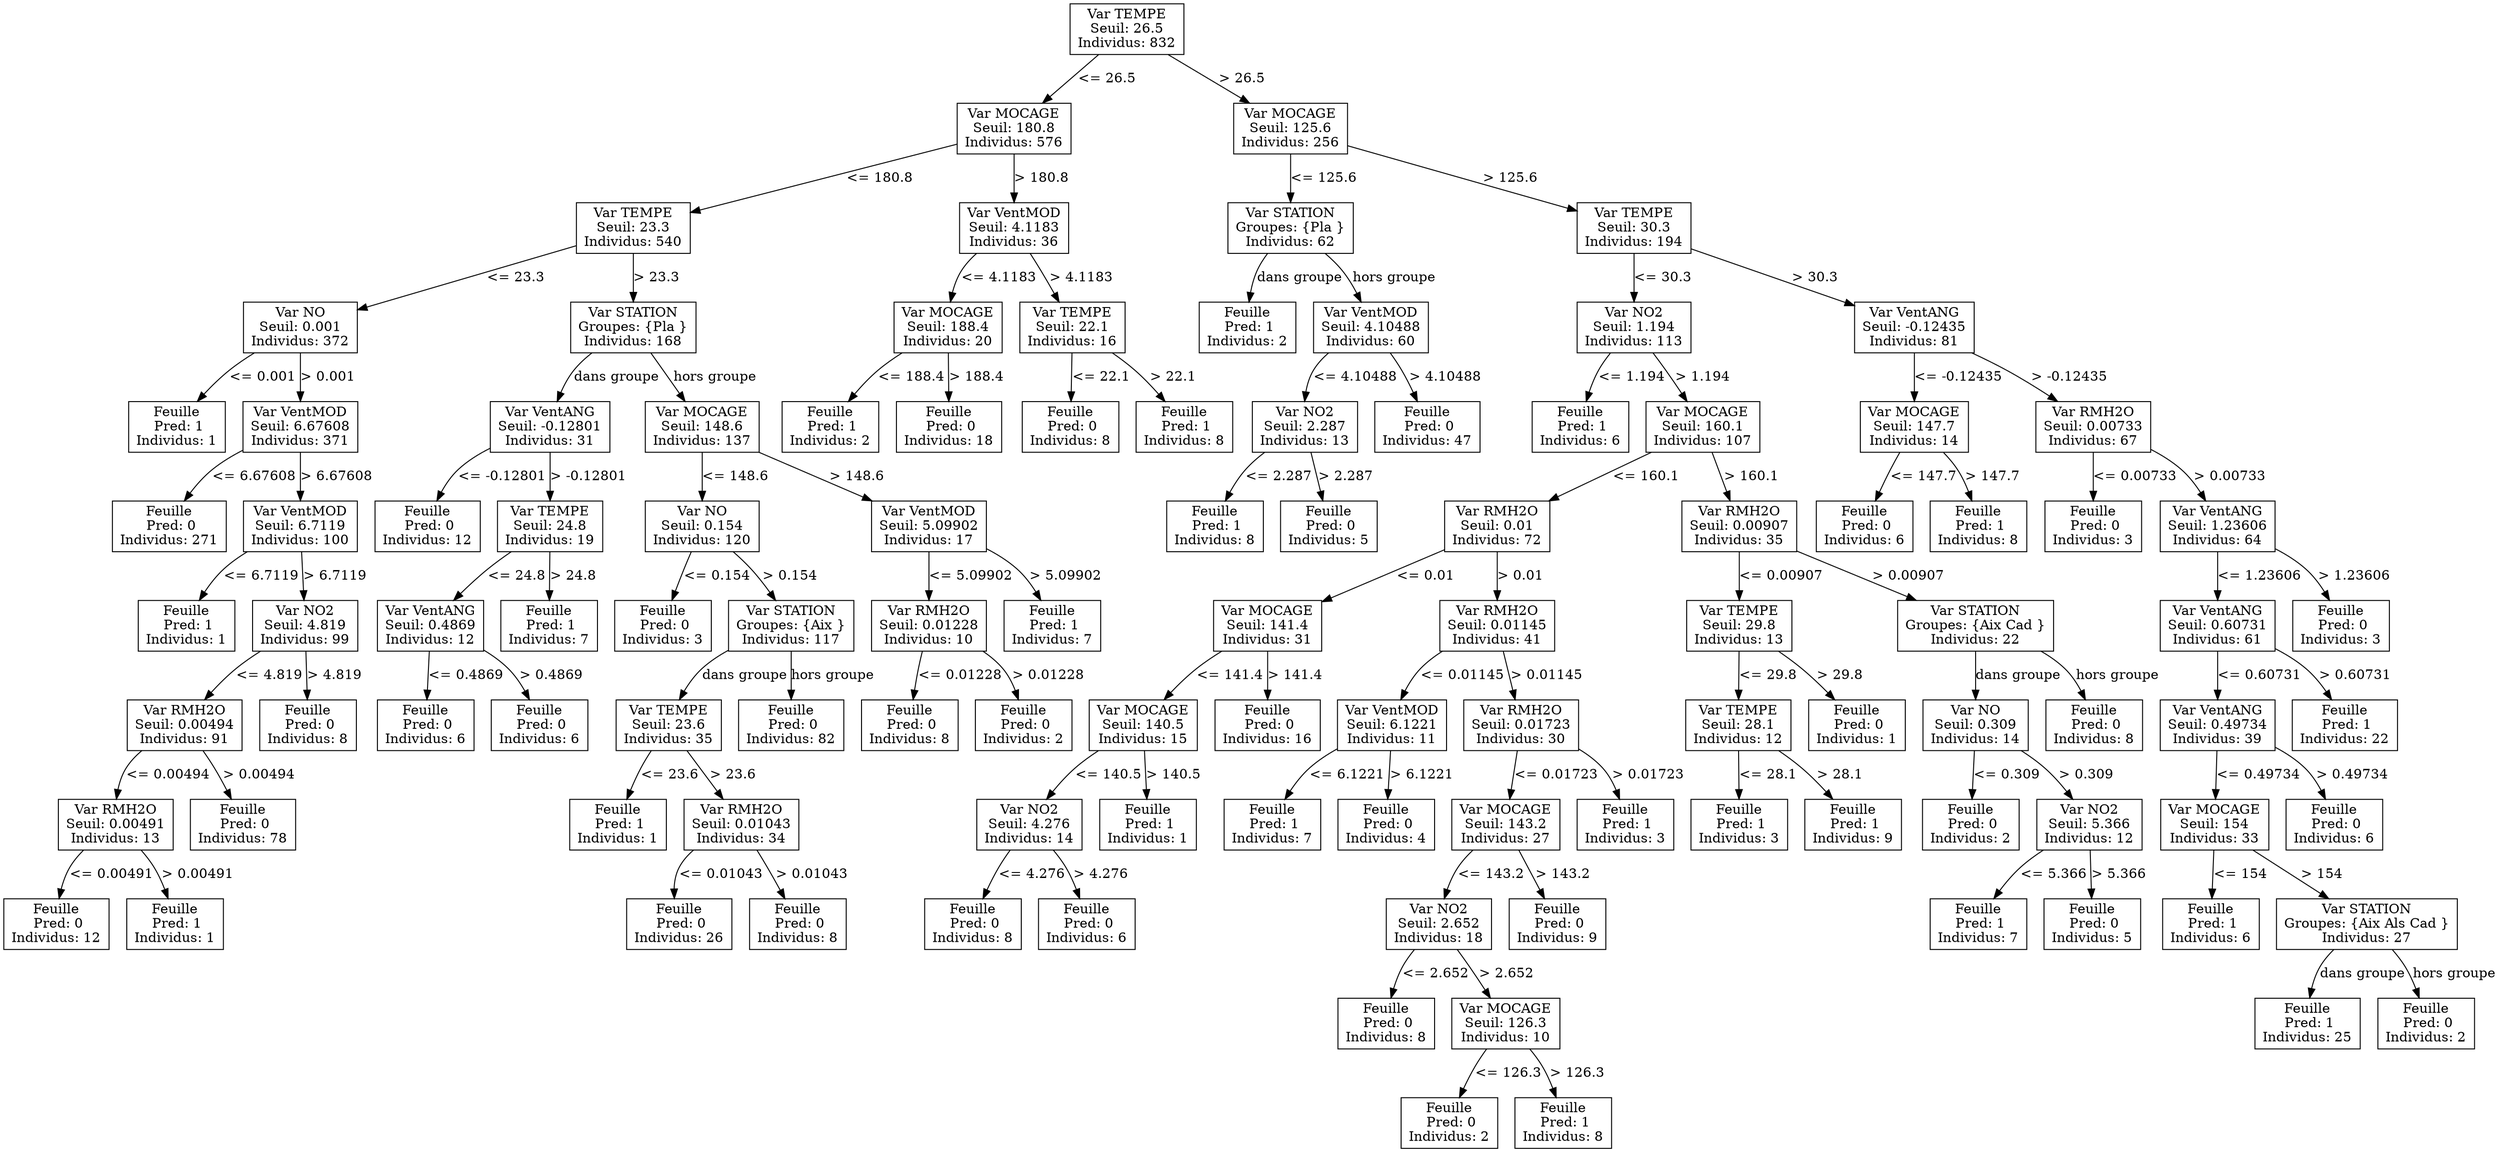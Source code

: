 digraph Arbre {
  node [shape=box];
  0 [label="Var TEMPE\nSeuil: 26.5\nIndividus: 832"];
  1 [label="Var MOCAGE\nSeuil: 180.8\nIndividus: 576"];
  2 [label="Var TEMPE\nSeuil: 23.3\nIndividus: 540"];
  3 [label="Var NO\nSeuil: 0.001\nIndividus: 372"];
  4 [label="Feuille\n Pred: 1\nIndividus: 1"];
  3 -> 4 [label="<= 0.001"];
  5 [label="Var VentMOD\nSeuil: 6.67608\nIndividus: 371"];
  6 [label="Feuille\n Pred: 0\nIndividus: 271"];
  5 -> 6 [label="<= 6.67608"];
  7 [label="Var VentMOD\nSeuil: 6.7119\nIndividus: 100"];
  8 [label="Feuille\n Pred: 1\nIndividus: 1"];
  7 -> 8 [label="<= 6.7119"];
  9 [label="Var NO2\nSeuil: 4.819\nIndividus: 99"];
  10 [label="Var RMH2O\nSeuil: 0.00494\nIndividus: 91"];
  11 [label="Var RMH2O\nSeuil: 0.00491\nIndividus: 13"];
  12 [label="Feuille\n Pred: 0\nIndividus: 12"];
  11 -> 12 [label="<= 0.00491"];
  13 [label="Feuille\n Pred: 1\nIndividus: 1"];
  11 -> 13 [label="> 0.00491"];
  10 -> 11 [label="<= 0.00494"];
  14 [label="Feuille\n Pred: 0\nIndividus: 78"];
  10 -> 14 [label="> 0.00494"];
  9 -> 10 [label="<= 4.819"];
  15 [label="Feuille\n Pred: 0\nIndividus: 8"];
  9 -> 15 [label="> 4.819"];
  7 -> 9 [label="> 6.7119"];
  5 -> 7 [label="> 6.67608"];
  3 -> 5 [label="> 0.001"];
  2 -> 3 [label="<= 23.3"];
  16 [label="Var STATION\nGroupes: {Pla }\nIndividus: 168"];
  17 [label="Var VentANG\nSeuil: -0.12801\nIndividus: 31"];
  18 [label="Feuille\n Pred: 0\nIndividus: 12"];
  17 -> 18 [label="<= -0.12801"];
  19 [label="Var TEMPE\nSeuil: 24.8\nIndividus: 19"];
  20 [label="Var VentANG\nSeuil: 0.4869\nIndividus: 12"];
  21 [label="Feuille\n Pred: 0\nIndividus: 6"];
  20 -> 21 [label="<= 0.4869"];
  22 [label="Feuille\n Pred: 0\nIndividus: 6"];
  20 -> 22 [label="> 0.4869"];
  19 -> 20 [label="<= 24.8"];
  23 [label="Feuille\n Pred: 1\nIndividus: 7"];
  19 -> 23 [label="> 24.8"];
  17 -> 19 [label="> -0.12801"];
  16 -> 17 [label="dans groupe"];
  24 [label="Var MOCAGE\nSeuil: 148.6\nIndividus: 137"];
  25 [label="Var NO\nSeuil: 0.154\nIndividus: 120"];
  26 [label="Feuille\n Pred: 0\nIndividus: 3"];
  25 -> 26 [label="<= 0.154"];
  27 [label="Var STATION\nGroupes: {Aix }\nIndividus: 117"];
  28 [label="Var TEMPE\nSeuil: 23.6\nIndividus: 35"];
  29 [label="Feuille\n Pred: 1\nIndividus: 1"];
  28 -> 29 [label="<= 23.6"];
  30 [label="Var RMH2O\nSeuil: 0.01043\nIndividus: 34"];
  31 [label="Feuille\n Pred: 0\nIndividus: 26"];
  30 -> 31 [label="<= 0.01043"];
  32 [label="Feuille\n Pred: 0\nIndividus: 8"];
  30 -> 32 [label="> 0.01043"];
  28 -> 30 [label="> 23.6"];
  27 -> 28 [label="dans groupe"];
  33 [label="Feuille\n Pred: 0\nIndividus: 82"];
  27 -> 33 [label="hors groupe"];
  25 -> 27 [label="> 0.154"];
  24 -> 25 [label="<= 148.6"];
  34 [label="Var VentMOD\nSeuil: 5.09902\nIndividus: 17"];
  35 [label="Var RMH2O\nSeuil: 0.01228\nIndividus: 10"];
  36 [label="Feuille\n Pred: 0\nIndividus: 8"];
  35 -> 36 [label="<= 0.01228"];
  37 [label="Feuille\n Pred: 0\nIndividus: 2"];
  35 -> 37 [label="> 0.01228"];
  34 -> 35 [label="<= 5.09902"];
  38 [label="Feuille\n Pred: 1\nIndividus: 7"];
  34 -> 38 [label="> 5.09902"];
  24 -> 34 [label="> 148.6"];
  16 -> 24 [label="hors groupe"];
  2 -> 16 [label="> 23.3"];
  1 -> 2 [label="<= 180.8"];
  39 [label="Var VentMOD\nSeuil: 4.1183\nIndividus: 36"];
  40 [label="Var MOCAGE\nSeuil: 188.4\nIndividus: 20"];
  41 [label="Feuille\n Pred: 1\nIndividus: 2"];
  40 -> 41 [label="<= 188.4"];
  42 [label="Feuille\n Pred: 0\nIndividus: 18"];
  40 -> 42 [label="> 188.4"];
  39 -> 40 [label="<= 4.1183"];
  43 [label="Var TEMPE\nSeuil: 22.1\nIndividus: 16"];
  44 [label="Feuille\n Pred: 0\nIndividus: 8"];
  43 -> 44 [label="<= 22.1"];
  45 [label="Feuille\n Pred: 1\nIndividus: 8"];
  43 -> 45 [label="> 22.1"];
  39 -> 43 [label="> 4.1183"];
  1 -> 39 [label="> 180.8"];
  0 -> 1 [label="<= 26.5"];
  46 [label="Var MOCAGE\nSeuil: 125.6\nIndividus: 256"];
  47 [label="Var STATION\nGroupes: {Pla }\nIndividus: 62"];
  48 [label="Feuille\n Pred: 1\nIndividus: 2"];
  47 -> 48 [label="dans groupe"];
  49 [label="Var VentMOD\nSeuil: 4.10488\nIndividus: 60"];
  50 [label="Var NO2\nSeuil: 2.287\nIndividus: 13"];
  51 [label="Feuille\n Pred: 1\nIndividus: 8"];
  50 -> 51 [label="<= 2.287"];
  52 [label="Feuille\n Pred: 0\nIndividus: 5"];
  50 -> 52 [label="> 2.287"];
  49 -> 50 [label="<= 4.10488"];
  53 [label="Feuille\n Pred: 0\nIndividus: 47"];
  49 -> 53 [label="> 4.10488"];
  47 -> 49 [label="hors groupe"];
  46 -> 47 [label="<= 125.6"];
  54 [label="Var TEMPE\nSeuil: 30.3\nIndividus: 194"];
  55 [label="Var NO2\nSeuil: 1.194\nIndividus: 113"];
  56 [label="Feuille\n Pred: 1\nIndividus: 6"];
  55 -> 56 [label="<= 1.194"];
  57 [label="Var MOCAGE\nSeuil: 160.1\nIndividus: 107"];
  58 [label="Var RMH2O\nSeuil: 0.01\nIndividus: 72"];
  59 [label="Var MOCAGE\nSeuil: 141.4\nIndividus: 31"];
  60 [label="Var MOCAGE\nSeuil: 140.5\nIndividus: 15"];
  61 [label="Var NO2\nSeuil: 4.276\nIndividus: 14"];
  62 [label="Feuille\n Pred: 0\nIndividus: 8"];
  61 -> 62 [label="<= 4.276"];
  63 [label="Feuille\n Pred: 0\nIndividus: 6"];
  61 -> 63 [label="> 4.276"];
  60 -> 61 [label="<= 140.5"];
  64 [label="Feuille\n Pred: 1\nIndividus: 1"];
  60 -> 64 [label="> 140.5"];
  59 -> 60 [label="<= 141.4"];
  65 [label="Feuille\n Pred: 0\nIndividus: 16"];
  59 -> 65 [label="> 141.4"];
  58 -> 59 [label="<= 0.01"];
  66 [label="Var RMH2O\nSeuil: 0.01145\nIndividus: 41"];
  67 [label="Var VentMOD\nSeuil: 6.1221\nIndividus: 11"];
  68 [label="Feuille\n Pred: 1\nIndividus: 7"];
  67 -> 68 [label="<= 6.1221"];
  69 [label="Feuille\n Pred: 0\nIndividus: 4"];
  67 -> 69 [label="> 6.1221"];
  66 -> 67 [label="<= 0.01145"];
  70 [label="Var RMH2O\nSeuil: 0.01723\nIndividus: 30"];
  71 [label="Var MOCAGE\nSeuil: 143.2\nIndividus: 27"];
  72 [label="Var NO2\nSeuil: 2.652\nIndividus: 18"];
  73 [label="Feuille\n Pred: 0\nIndividus: 8"];
  72 -> 73 [label="<= 2.652"];
  74 [label="Var MOCAGE\nSeuil: 126.3\nIndividus: 10"];
  75 [label="Feuille\n Pred: 0\nIndividus: 2"];
  74 -> 75 [label="<= 126.3"];
  76 [label="Feuille\n Pred: 1\nIndividus: 8"];
  74 -> 76 [label="> 126.3"];
  72 -> 74 [label="> 2.652"];
  71 -> 72 [label="<= 143.2"];
  77 [label="Feuille\n Pred: 0\nIndividus: 9"];
  71 -> 77 [label="> 143.2"];
  70 -> 71 [label="<= 0.01723"];
  78 [label="Feuille\n Pred: 1\nIndividus: 3"];
  70 -> 78 [label="> 0.01723"];
  66 -> 70 [label="> 0.01145"];
  58 -> 66 [label="> 0.01"];
  57 -> 58 [label="<= 160.1"];
  79 [label="Var RMH2O\nSeuil: 0.00907\nIndividus: 35"];
  80 [label="Var TEMPE\nSeuil: 29.8\nIndividus: 13"];
  81 [label="Var TEMPE\nSeuil: 28.1\nIndividus: 12"];
  82 [label="Feuille\n Pred: 1\nIndividus: 3"];
  81 -> 82 [label="<= 28.1"];
  83 [label="Feuille\n Pred: 1\nIndividus: 9"];
  81 -> 83 [label="> 28.1"];
  80 -> 81 [label="<= 29.8"];
  84 [label="Feuille\n Pred: 0\nIndividus: 1"];
  80 -> 84 [label="> 29.8"];
  79 -> 80 [label="<= 0.00907"];
  85 [label="Var STATION\nGroupes: {Aix Cad }\nIndividus: 22"];
  86 [label="Var NO\nSeuil: 0.309\nIndividus: 14"];
  87 [label="Feuille\n Pred: 0\nIndividus: 2"];
  86 -> 87 [label="<= 0.309"];
  88 [label="Var NO2\nSeuil: 5.366\nIndividus: 12"];
  89 [label="Feuille\n Pred: 1\nIndividus: 7"];
  88 -> 89 [label="<= 5.366"];
  90 [label="Feuille\n Pred: 0\nIndividus: 5"];
  88 -> 90 [label="> 5.366"];
  86 -> 88 [label="> 0.309"];
  85 -> 86 [label="dans groupe"];
  91 [label="Feuille\n Pred: 0\nIndividus: 8"];
  85 -> 91 [label="hors groupe"];
  79 -> 85 [label="> 0.00907"];
  57 -> 79 [label="> 160.1"];
  55 -> 57 [label="> 1.194"];
  54 -> 55 [label="<= 30.3"];
  92 [label="Var VentANG\nSeuil: -0.12435\nIndividus: 81"];
  93 [label="Var MOCAGE\nSeuil: 147.7\nIndividus: 14"];
  94 [label="Feuille\n Pred: 0\nIndividus: 6"];
  93 -> 94 [label="<= 147.7"];
  95 [label="Feuille\n Pred: 1\nIndividus: 8"];
  93 -> 95 [label="> 147.7"];
  92 -> 93 [label="<= -0.12435"];
  96 [label="Var RMH2O\nSeuil: 0.00733\nIndividus: 67"];
  97 [label="Feuille\n Pred: 0\nIndividus: 3"];
  96 -> 97 [label="<= 0.00733"];
  98 [label="Var VentANG\nSeuil: 1.23606\nIndividus: 64"];
  99 [label="Var VentANG\nSeuil: 0.60731\nIndividus: 61"];
  100 [label="Var VentANG\nSeuil: 0.49734\nIndividus: 39"];
  101 [label="Var MOCAGE\nSeuil: 154\nIndividus: 33"];
  102 [label="Feuille\n Pred: 1\nIndividus: 6"];
  101 -> 102 [label="<= 154"];
  103 [label="Var STATION\nGroupes: {Aix Als Cad }\nIndividus: 27"];
  104 [label="Feuille\n Pred: 1\nIndividus: 25"];
  103 -> 104 [label="dans groupe"];
  105 [label="Feuille\n Pred: 0\nIndividus: 2"];
  103 -> 105 [label="hors groupe"];
  101 -> 103 [label="> 154"];
  100 -> 101 [label="<= 0.49734"];
  106 [label="Feuille\n Pred: 0\nIndividus: 6"];
  100 -> 106 [label="> 0.49734"];
  99 -> 100 [label="<= 0.60731"];
  107 [label="Feuille\n Pred: 1\nIndividus: 22"];
  99 -> 107 [label="> 0.60731"];
  98 -> 99 [label="<= 1.23606"];
  108 [label="Feuille\n Pred: 0\nIndividus: 3"];
  98 -> 108 [label="> 1.23606"];
  96 -> 98 [label="> 0.00733"];
  92 -> 96 [label="> -0.12435"];
  54 -> 92 [label="> 30.3"];
  46 -> 54 [label="> 125.6"];
  0 -> 46 [label="> 26.5"];
}
